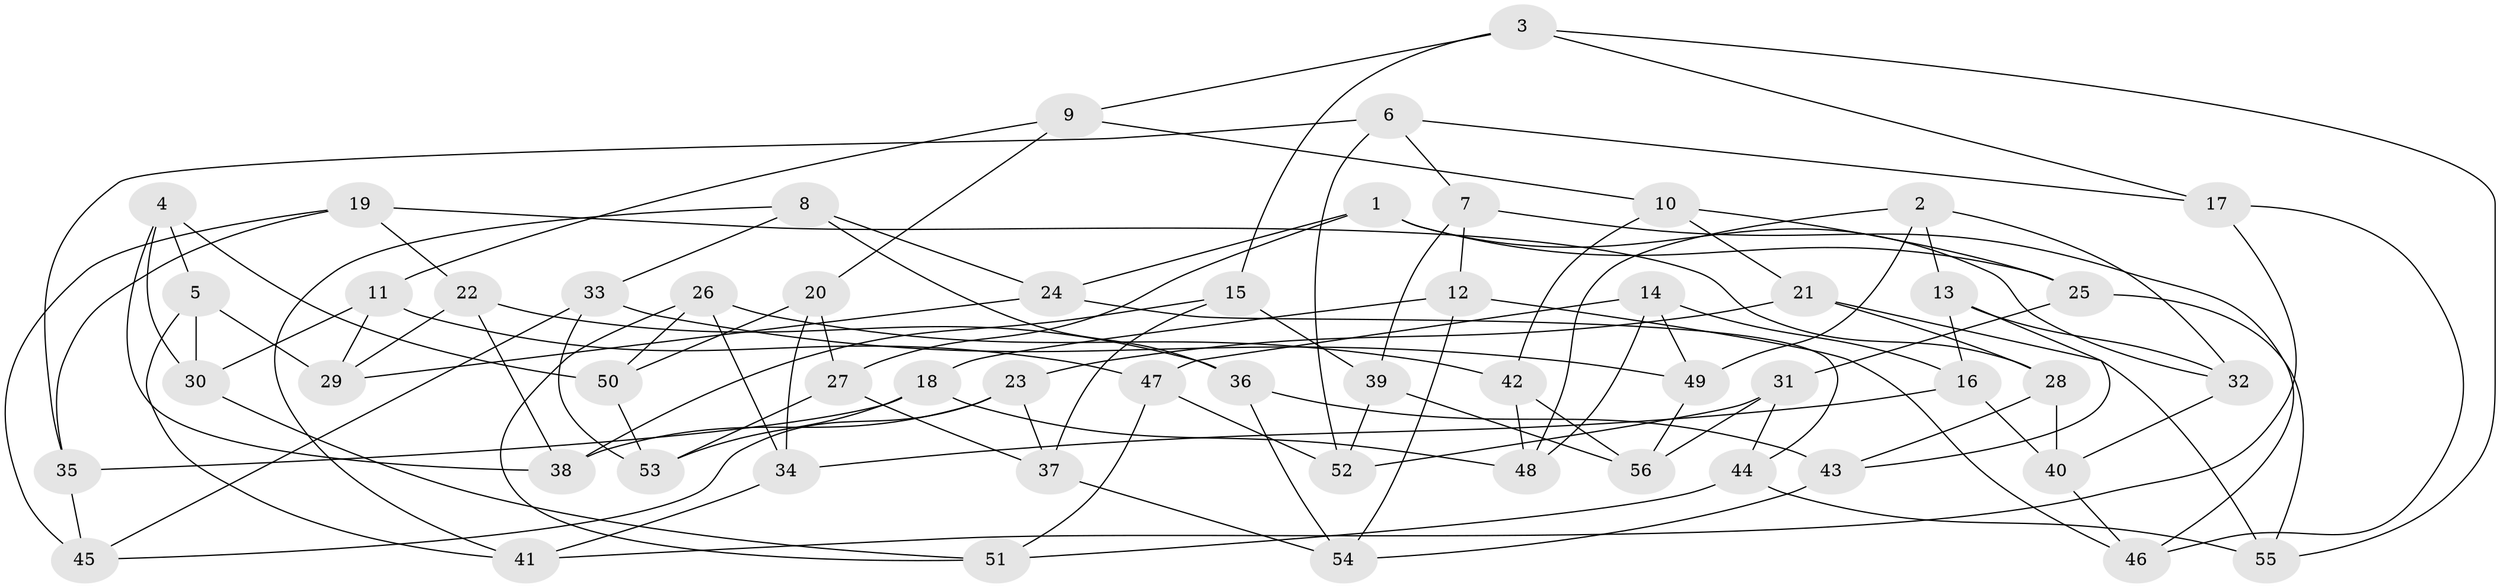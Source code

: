 // coarse degree distribution, {9: 0.0625, 4: 0.25, 11: 0.0625, 5: 0.1875, 8: 0.125, 10: 0.0625, 12: 0.0625, 7: 0.125, 3: 0.0625}
// Generated by graph-tools (version 1.1) at 2025/20/03/04/25 18:20:48]
// undirected, 56 vertices, 112 edges
graph export_dot {
graph [start="1"]
  node [color=gray90,style=filled];
  1;
  2;
  3;
  4;
  5;
  6;
  7;
  8;
  9;
  10;
  11;
  12;
  13;
  14;
  15;
  16;
  17;
  18;
  19;
  20;
  21;
  22;
  23;
  24;
  25;
  26;
  27;
  28;
  29;
  30;
  31;
  32;
  33;
  34;
  35;
  36;
  37;
  38;
  39;
  40;
  41;
  42;
  43;
  44;
  45;
  46;
  47;
  48;
  49;
  50;
  51;
  52;
  53;
  54;
  55;
  56;
  1 -- 32;
  1 -- 27;
  1 -- 24;
  1 -- 25;
  2 -- 32;
  2 -- 13;
  2 -- 48;
  2 -- 49;
  3 -- 17;
  3 -- 55;
  3 -- 9;
  3 -- 15;
  4 -- 38;
  4 -- 50;
  4 -- 30;
  4 -- 5;
  5 -- 41;
  5 -- 29;
  5 -- 30;
  6 -- 17;
  6 -- 7;
  6 -- 52;
  6 -- 35;
  7 -- 12;
  7 -- 39;
  7 -- 46;
  8 -- 41;
  8 -- 33;
  8 -- 36;
  8 -- 24;
  9 -- 11;
  9 -- 10;
  9 -- 20;
  10 -- 21;
  10 -- 25;
  10 -- 42;
  11 -- 30;
  11 -- 47;
  11 -- 29;
  12 -- 18;
  12 -- 46;
  12 -- 54;
  13 -- 16;
  13 -- 32;
  13 -- 43;
  14 -- 16;
  14 -- 49;
  14 -- 47;
  14 -- 48;
  15 -- 39;
  15 -- 38;
  15 -- 37;
  16 -- 34;
  16 -- 40;
  17 -- 41;
  17 -- 46;
  18 -- 48;
  18 -- 35;
  18 -- 53;
  19 -- 28;
  19 -- 35;
  19 -- 45;
  19 -- 22;
  20 -- 50;
  20 -- 27;
  20 -- 34;
  21 -- 23;
  21 -- 55;
  21 -- 28;
  22 -- 38;
  22 -- 29;
  22 -- 36;
  23 -- 37;
  23 -- 45;
  23 -- 38;
  24 -- 44;
  24 -- 29;
  25 -- 55;
  25 -- 31;
  26 -- 50;
  26 -- 34;
  26 -- 51;
  26 -- 42;
  27 -- 37;
  27 -- 53;
  28 -- 43;
  28 -- 40;
  30 -- 51;
  31 -- 56;
  31 -- 44;
  31 -- 52;
  32 -- 40;
  33 -- 53;
  33 -- 49;
  33 -- 45;
  34 -- 41;
  35 -- 45;
  36 -- 54;
  36 -- 43;
  37 -- 54;
  39 -- 56;
  39 -- 52;
  40 -- 46;
  42 -- 56;
  42 -- 48;
  43 -- 54;
  44 -- 55;
  44 -- 51;
  47 -- 51;
  47 -- 52;
  49 -- 56;
  50 -- 53;
}
